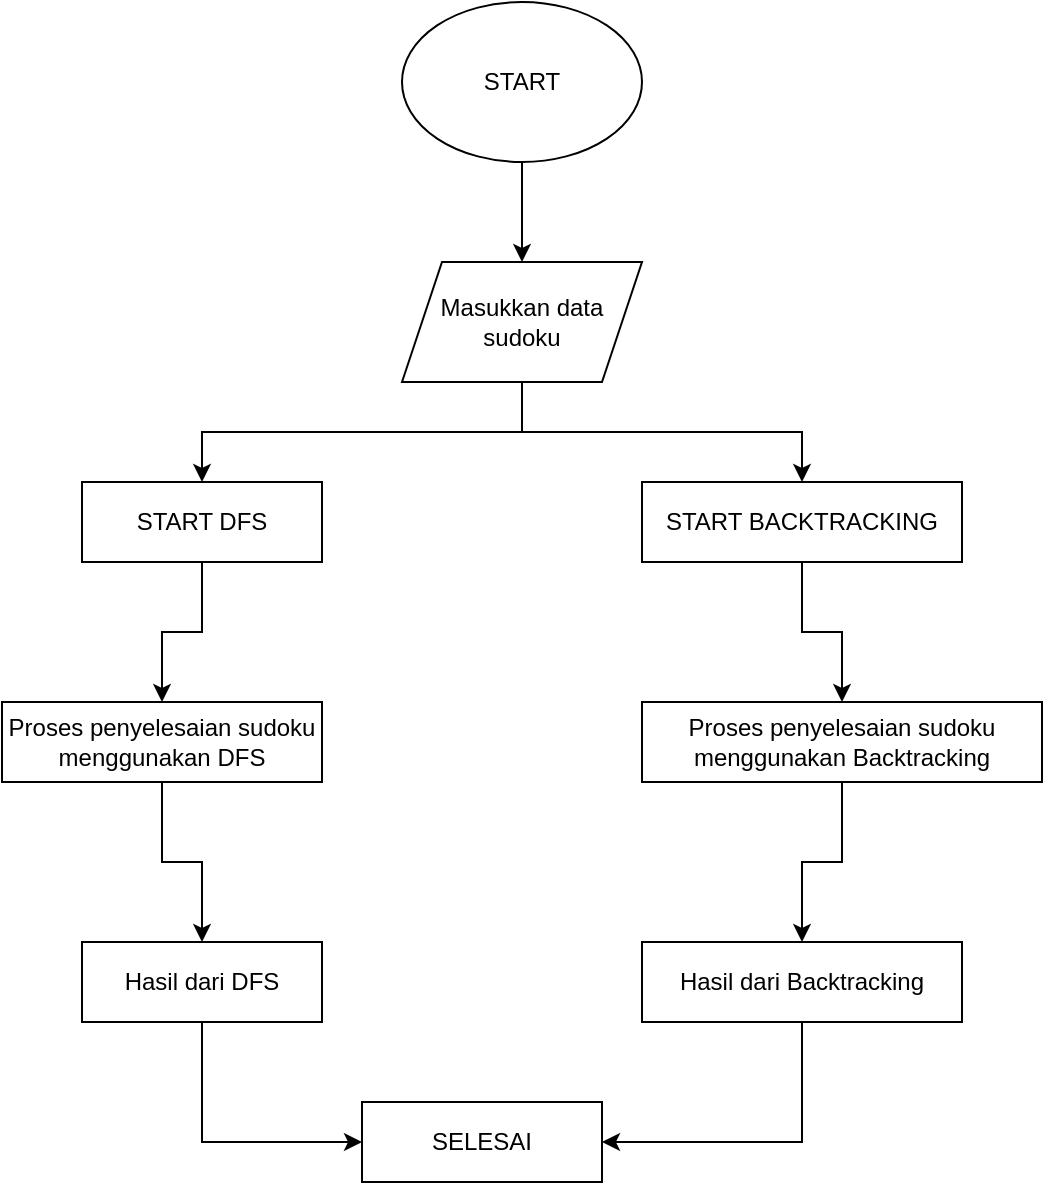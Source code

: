<mxfile version="21.3.7" type="github">
  <diagram name="Halaman-1" id="F2RbS4iTEZdffnwsJHvZ">
    <mxGraphModel dx="1290" dy="587" grid="1" gridSize="10" guides="1" tooltips="1" connect="1" arrows="1" fold="1" page="1" pageScale="1" pageWidth="827" pageHeight="1169" math="0" shadow="0">
      <root>
        <mxCell id="0" />
        <mxCell id="1" parent="0" />
        <mxCell id="MU07RXbnawQNjqjtJL-C-11" style="edgeStyle=orthogonalEdgeStyle;rounded=0;orthogonalLoop=1;jettySize=auto;html=1;exitX=0.5;exitY=1;exitDx=0;exitDy=0;entryX=0.5;entryY=0;entryDx=0;entryDy=0;" edge="1" parent="1" source="MU07RXbnawQNjqjtJL-C-1" target="MU07RXbnawQNjqjtJL-C-2">
          <mxGeometry relative="1" as="geometry" />
        </mxCell>
        <mxCell id="MU07RXbnawQNjqjtJL-C-1" value="START" style="ellipse;whiteSpace=wrap;html=1;" vertex="1" parent="1">
          <mxGeometry x="360" y="40" width="120" height="80" as="geometry" />
        </mxCell>
        <mxCell id="MU07RXbnawQNjqjtJL-C-12" style="edgeStyle=orthogonalEdgeStyle;rounded=0;orthogonalLoop=1;jettySize=auto;html=1;exitX=0.5;exitY=1;exitDx=0;exitDy=0;entryX=0.5;entryY=0;entryDx=0;entryDy=0;" edge="1" parent="1" source="MU07RXbnawQNjqjtJL-C-2" target="MU07RXbnawQNjqjtJL-C-3">
          <mxGeometry relative="1" as="geometry" />
        </mxCell>
        <mxCell id="MU07RXbnawQNjqjtJL-C-13" style="edgeStyle=orthogonalEdgeStyle;rounded=0;orthogonalLoop=1;jettySize=auto;html=1;exitX=0.5;exitY=1;exitDx=0;exitDy=0;entryX=0.5;entryY=0;entryDx=0;entryDy=0;" edge="1" parent="1" source="MU07RXbnawQNjqjtJL-C-2" target="MU07RXbnawQNjqjtJL-C-4">
          <mxGeometry relative="1" as="geometry" />
        </mxCell>
        <mxCell id="MU07RXbnawQNjqjtJL-C-2" value="Masukkan data sudoku" style="shape=parallelogram;perimeter=parallelogramPerimeter;whiteSpace=wrap;html=1;fixedSize=1;" vertex="1" parent="1">
          <mxGeometry x="360" y="170" width="120" height="60" as="geometry" />
        </mxCell>
        <mxCell id="MU07RXbnawQNjqjtJL-C-14" style="edgeStyle=orthogonalEdgeStyle;rounded=0;orthogonalLoop=1;jettySize=auto;html=1;exitX=0.5;exitY=1;exitDx=0;exitDy=0;entryX=0.5;entryY=0;entryDx=0;entryDy=0;" edge="1" parent="1" source="MU07RXbnawQNjqjtJL-C-3" target="MU07RXbnawQNjqjtJL-C-5">
          <mxGeometry relative="1" as="geometry" />
        </mxCell>
        <mxCell id="MU07RXbnawQNjqjtJL-C-3" value="START DFS" style="rounded=0;whiteSpace=wrap;html=1;" vertex="1" parent="1">
          <mxGeometry x="200" y="280" width="120" height="40" as="geometry" />
        </mxCell>
        <mxCell id="MU07RXbnawQNjqjtJL-C-15" style="edgeStyle=orthogonalEdgeStyle;rounded=0;orthogonalLoop=1;jettySize=auto;html=1;exitX=0.5;exitY=1;exitDx=0;exitDy=0;" edge="1" parent="1" source="MU07RXbnawQNjqjtJL-C-4" target="MU07RXbnawQNjqjtJL-C-7">
          <mxGeometry relative="1" as="geometry" />
        </mxCell>
        <mxCell id="MU07RXbnawQNjqjtJL-C-4" value="START BACKTRACKING" style="rounded=0;whiteSpace=wrap;html=1;" vertex="1" parent="1">
          <mxGeometry x="480" y="280" width="160" height="40" as="geometry" />
        </mxCell>
        <mxCell id="MU07RXbnawQNjqjtJL-C-16" style="edgeStyle=orthogonalEdgeStyle;rounded=0;orthogonalLoop=1;jettySize=auto;html=1;exitX=0.5;exitY=1;exitDx=0;exitDy=0;entryX=0.5;entryY=0;entryDx=0;entryDy=0;" edge="1" parent="1" source="MU07RXbnawQNjqjtJL-C-5" target="MU07RXbnawQNjqjtJL-C-8">
          <mxGeometry relative="1" as="geometry" />
        </mxCell>
        <mxCell id="MU07RXbnawQNjqjtJL-C-5" value="Proses penyelesaian sudoku menggunakan DFS" style="rounded=0;whiteSpace=wrap;html=1;" vertex="1" parent="1">
          <mxGeometry x="160" y="390" width="160" height="40" as="geometry" />
        </mxCell>
        <mxCell id="MU07RXbnawQNjqjtJL-C-17" style="edgeStyle=orthogonalEdgeStyle;rounded=0;orthogonalLoop=1;jettySize=auto;html=1;exitX=0.5;exitY=1;exitDx=0;exitDy=0;entryX=0.5;entryY=0;entryDx=0;entryDy=0;" edge="1" parent="1" source="MU07RXbnawQNjqjtJL-C-7" target="MU07RXbnawQNjqjtJL-C-9">
          <mxGeometry relative="1" as="geometry" />
        </mxCell>
        <mxCell id="MU07RXbnawQNjqjtJL-C-7" value="Proses penyelesaian sudoku menggunakan Backtracking" style="rounded=0;whiteSpace=wrap;html=1;" vertex="1" parent="1">
          <mxGeometry x="480" y="390" width="200" height="40" as="geometry" />
        </mxCell>
        <mxCell id="MU07RXbnawQNjqjtJL-C-18" style="edgeStyle=orthogonalEdgeStyle;rounded=0;orthogonalLoop=1;jettySize=auto;html=1;exitX=0.5;exitY=1;exitDx=0;exitDy=0;entryX=0;entryY=0.5;entryDx=0;entryDy=0;" edge="1" parent="1" source="MU07RXbnawQNjqjtJL-C-8" target="MU07RXbnawQNjqjtJL-C-10">
          <mxGeometry relative="1" as="geometry" />
        </mxCell>
        <mxCell id="MU07RXbnawQNjqjtJL-C-8" value="Hasil dari DFS" style="rounded=0;whiteSpace=wrap;html=1;" vertex="1" parent="1">
          <mxGeometry x="200" y="510" width="120" height="40" as="geometry" />
        </mxCell>
        <mxCell id="MU07RXbnawQNjqjtJL-C-19" style="edgeStyle=orthogonalEdgeStyle;rounded=0;orthogonalLoop=1;jettySize=auto;html=1;exitX=0.5;exitY=1;exitDx=0;exitDy=0;entryX=1;entryY=0.5;entryDx=0;entryDy=0;" edge="1" parent="1" source="MU07RXbnawQNjqjtJL-C-9" target="MU07RXbnawQNjqjtJL-C-10">
          <mxGeometry relative="1" as="geometry" />
        </mxCell>
        <mxCell id="MU07RXbnawQNjqjtJL-C-9" value="Hasil dari Backtracking" style="rounded=0;whiteSpace=wrap;html=1;" vertex="1" parent="1">
          <mxGeometry x="480" y="510" width="160" height="40" as="geometry" />
        </mxCell>
        <mxCell id="MU07RXbnawQNjqjtJL-C-10" value="SELESAI" style="rounded=0;whiteSpace=wrap;html=1;" vertex="1" parent="1">
          <mxGeometry x="340" y="590" width="120" height="40" as="geometry" />
        </mxCell>
      </root>
    </mxGraphModel>
  </diagram>
</mxfile>

